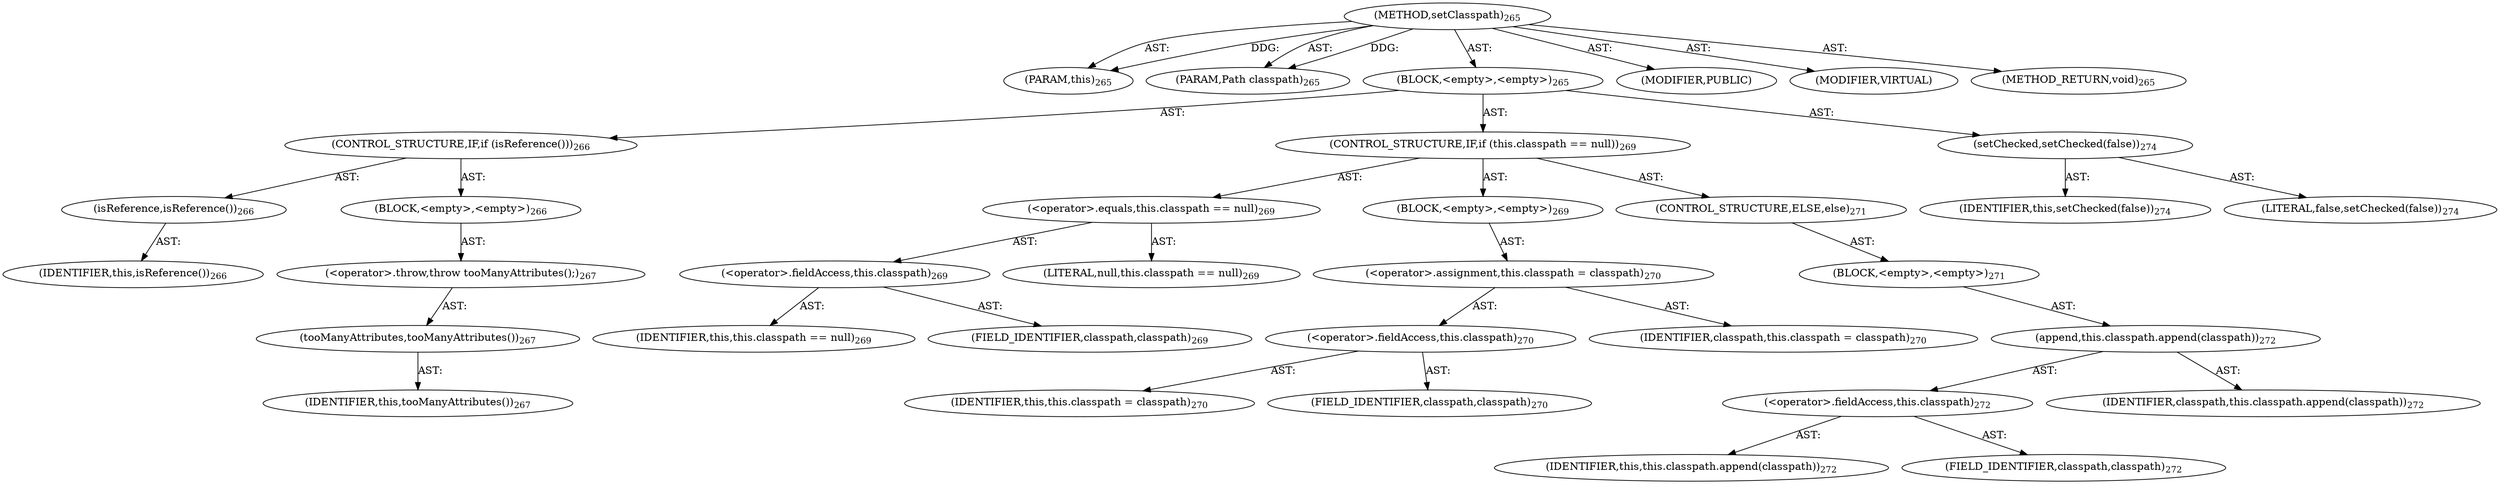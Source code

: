 digraph "setClasspath" {  
"111669149701" [label = <(METHOD,setClasspath)<SUB>265</SUB>> ]
"115964116996" [label = <(PARAM,this)<SUB>265</SUB>> ]
"115964117025" [label = <(PARAM,Path classpath)<SUB>265</SUB>> ]
"25769803784" [label = <(BLOCK,&lt;empty&gt;,&lt;empty&gt;)<SUB>265</SUB>> ]
"47244640259" [label = <(CONTROL_STRUCTURE,IF,if (isReference()))<SUB>266</SUB>> ]
"30064771103" [label = <(isReference,isReference())<SUB>266</SUB>> ]
"68719476747" [label = <(IDENTIFIER,this,isReference())<SUB>266</SUB>> ]
"25769803785" [label = <(BLOCK,&lt;empty&gt;,&lt;empty&gt;)<SUB>266</SUB>> ]
"30064771104" [label = <(&lt;operator&gt;.throw,throw tooManyAttributes();)<SUB>267</SUB>> ]
"30064771105" [label = <(tooManyAttributes,tooManyAttributes())<SUB>267</SUB>> ]
"68719476748" [label = <(IDENTIFIER,this,tooManyAttributes())<SUB>267</SUB>> ]
"47244640260" [label = <(CONTROL_STRUCTURE,IF,if (this.classpath == null))<SUB>269</SUB>> ]
"30064771106" [label = <(&lt;operator&gt;.equals,this.classpath == null)<SUB>269</SUB>> ]
"30064771107" [label = <(&lt;operator&gt;.fieldAccess,this.classpath)<SUB>269</SUB>> ]
"68719476749" [label = <(IDENTIFIER,this,this.classpath == null)<SUB>269</SUB>> ]
"55834574858" [label = <(FIELD_IDENTIFIER,classpath,classpath)<SUB>269</SUB>> ]
"90194313220" [label = <(LITERAL,null,this.classpath == null)<SUB>269</SUB>> ]
"25769803786" [label = <(BLOCK,&lt;empty&gt;,&lt;empty&gt;)<SUB>269</SUB>> ]
"30064771108" [label = <(&lt;operator&gt;.assignment,this.classpath = classpath)<SUB>270</SUB>> ]
"30064771109" [label = <(&lt;operator&gt;.fieldAccess,this.classpath)<SUB>270</SUB>> ]
"68719476750" [label = <(IDENTIFIER,this,this.classpath = classpath)<SUB>270</SUB>> ]
"55834574859" [label = <(FIELD_IDENTIFIER,classpath,classpath)<SUB>270</SUB>> ]
"68719476862" [label = <(IDENTIFIER,classpath,this.classpath = classpath)<SUB>270</SUB>> ]
"47244640261" [label = <(CONTROL_STRUCTURE,ELSE,else)<SUB>271</SUB>> ]
"25769803787" [label = <(BLOCK,&lt;empty&gt;,&lt;empty&gt;)<SUB>271</SUB>> ]
"30064771110" [label = <(append,this.classpath.append(classpath))<SUB>272</SUB>> ]
"30064771111" [label = <(&lt;operator&gt;.fieldAccess,this.classpath)<SUB>272</SUB>> ]
"68719476751" [label = <(IDENTIFIER,this,this.classpath.append(classpath))<SUB>272</SUB>> ]
"55834574860" [label = <(FIELD_IDENTIFIER,classpath,classpath)<SUB>272</SUB>> ]
"68719476863" [label = <(IDENTIFIER,classpath,this.classpath.append(classpath))<SUB>272</SUB>> ]
"30064771112" [label = <(setChecked,setChecked(false))<SUB>274</SUB>> ]
"68719476752" [label = <(IDENTIFIER,this,setChecked(false))<SUB>274</SUB>> ]
"90194313221" [label = <(LITERAL,false,setChecked(false))<SUB>274</SUB>> ]
"133143986195" [label = <(MODIFIER,PUBLIC)> ]
"133143986196" [label = <(MODIFIER,VIRTUAL)> ]
"128849018885" [label = <(METHOD_RETURN,void)<SUB>265</SUB>> ]
  "111669149701" -> "115964116996"  [ label = "AST: "] 
  "111669149701" -> "115964117025"  [ label = "AST: "] 
  "111669149701" -> "25769803784"  [ label = "AST: "] 
  "111669149701" -> "133143986195"  [ label = "AST: "] 
  "111669149701" -> "133143986196"  [ label = "AST: "] 
  "111669149701" -> "128849018885"  [ label = "AST: "] 
  "25769803784" -> "47244640259"  [ label = "AST: "] 
  "25769803784" -> "47244640260"  [ label = "AST: "] 
  "25769803784" -> "30064771112"  [ label = "AST: "] 
  "47244640259" -> "30064771103"  [ label = "AST: "] 
  "47244640259" -> "25769803785"  [ label = "AST: "] 
  "30064771103" -> "68719476747"  [ label = "AST: "] 
  "25769803785" -> "30064771104"  [ label = "AST: "] 
  "30064771104" -> "30064771105"  [ label = "AST: "] 
  "30064771105" -> "68719476748"  [ label = "AST: "] 
  "47244640260" -> "30064771106"  [ label = "AST: "] 
  "47244640260" -> "25769803786"  [ label = "AST: "] 
  "47244640260" -> "47244640261"  [ label = "AST: "] 
  "30064771106" -> "30064771107"  [ label = "AST: "] 
  "30064771106" -> "90194313220"  [ label = "AST: "] 
  "30064771107" -> "68719476749"  [ label = "AST: "] 
  "30064771107" -> "55834574858"  [ label = "AST: "] 
  "25769803786" -> "30064771108"  [ label = "AST: "] 
  "30064771108" -> "30064771109"  [ label = "AST: "] 
  "30064771108" -> "68719476862"  [ label = "AST: "] 
  "30064771109" -> "68719476750"  [ label = "AST: "] 
  "30064771109" -> "55834574859"  [ label = "AST: "] 
  "47244640261" -> "25769803787"  [ label = "AST: "] 
  "25769803787" -> "30064771110"  [ label = "AST: "] 
  "30064771110" -> "30064771111"  [ label = "AST: "] 
  "30064771110" -> "68719476863"  [ label = "AST: "] 
  "30064771111" -> "68719476751"  [ label = "AST: "] 
  "30064771111" -> "55834574860"  [ label = "AST: "] 
  "30064771112" -> "68719476752"  [ label = "AST: "] 
  "30064771112" -> "90194313221"  [ label = "AST: "] 
  "111669149701" -> "115964116996"  [ label = "DDG: "] 
  "111669149701" -> "115964117025"  [ label = "DDG: "] 
}
